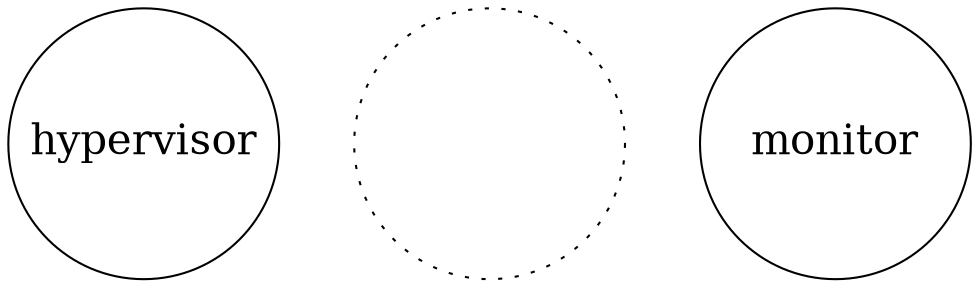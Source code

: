digraph step {
    rankdir="LR";
    ranksep=0.5;

    node[fontsize=20, shape=circle, width=1.8];
    edge[penwidth=0.4, arrowsize=0.5];

    "hypervisor";
    "tmp"[style=dotted, fontcolor=white];
    "monitor";
    "hypervisor" -> "tmp" [style=invis];
    "tmp" -> "monitor" [style=invis];
}
